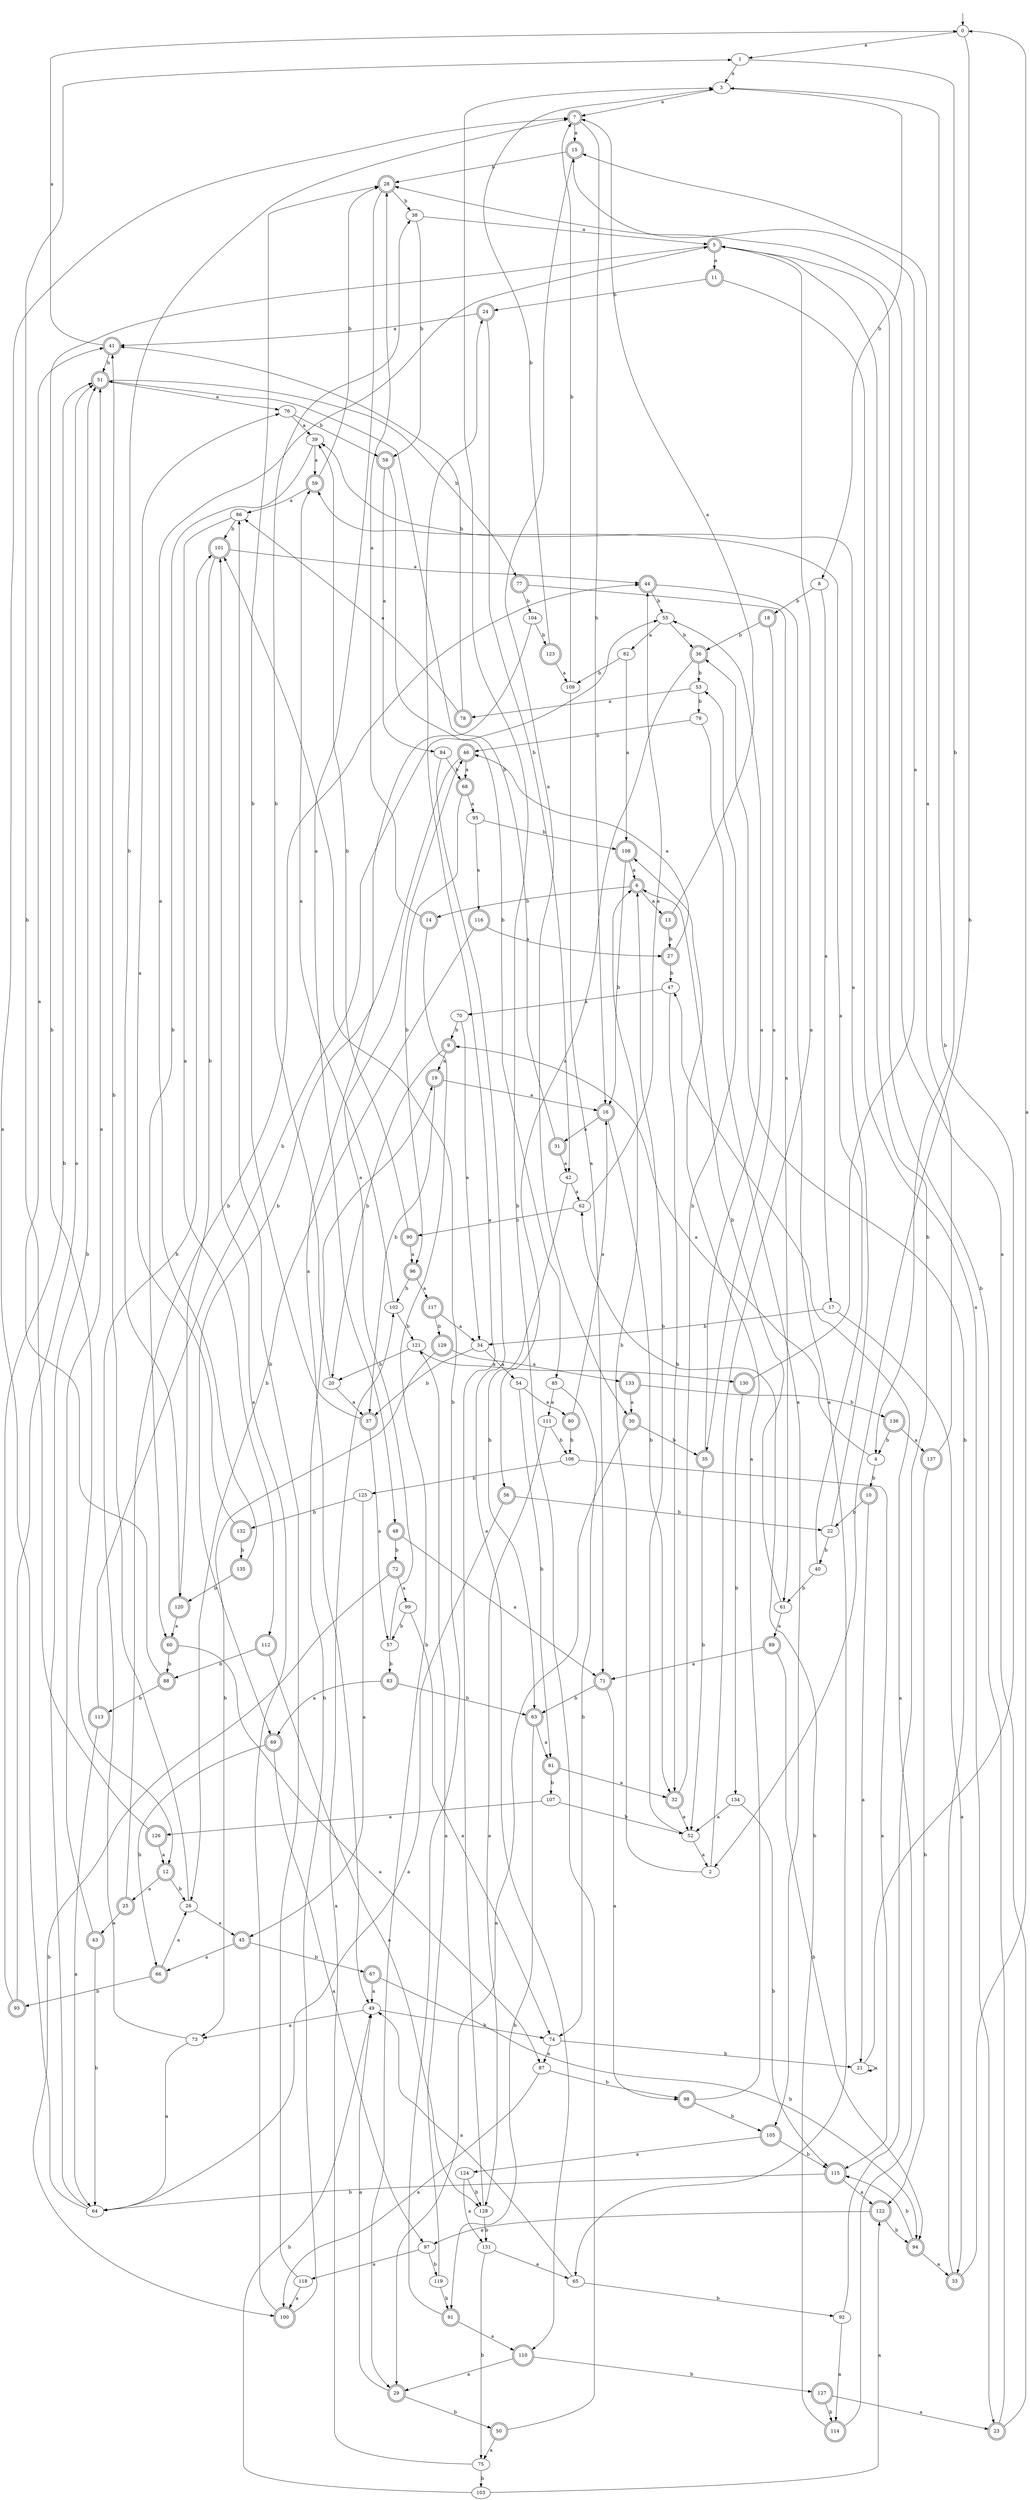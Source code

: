 digraph RandomDFA {
  __start0 [label="", shape=none];
  __start0 -> 0 [label=""];
  0 [shape=circle]
  0 -> 1 [label="a"]
  0 -> 2 [label="b"]
  1
  1 -> 3 [label="a"]
  1 -> 4 [label="b"]
  2
  2 -> 5 [label="a"]
  2 -> 6 [label="b"]
  3
  3 -> 7 [label="a"]
  3 -> 8 [label="b"]
  4
  4 -> 9 [label="a"]
  4 -> 10 [label="b"]
  5 [shape=doublecircle]
  5 -> 11 [label="a"]
  5 -> 12 [label="b"]
  6 [shape=doublecircle]
  6 -> 13 [label="a"]
  6 -> 14 [label="b"]
  7 [shape=doublecircle]
  7 -> 15 [label="a"]
  7 -> 16 [label="b"]
  8
  8 -> 17 [label="a"]
  8 -> 18 [label="b"]
  9 [shape=doublecircle]
  9 -> 19 [label="a"]
  9 -> 20 [label="b"]
  10 [shape=doublecircle]
  10 -> 21 [label="a"]
  10 -> 22 [label="b"]
  11 [shape=doublecircle]
  11 -> 23 [label="a"]
  11 -> 24 [label="b"]
  12 [shape=doublecircle]
  12 -> 25 [label="a"]
  12 -> 26 [label="b"]
  13 [shape=doublecircle]
  13 -> 7 [label="a"]
  13 -> 27 [label="b"]
  14 [shape=doublecircle]
  14 -> 28 [label="a"]
  14 -> 29 [label="b"]
  15 [shape=doublecircle]
  15 -> 30 [label="a"]
  15 -> 28 [label="b"]
  16 [shape=doublecircle]
  16 -> 31 [label="a"]
  16 -> 32 [label="b"]
  17
  17 -> 33 [label="a"]
  17 -> 34 [label="b"]
  18 [shape=doublecircle]
  18 -> 35 [label="a"]
  18 -> 36 [label="b"]
  19 [shape=doublecircle]
  19 -> 16 [label="a"]
  19 -> 37 [label="b"]
  20
  20 -> 37 [label="a"]
  20 -> 38 [label="b"]
  21
  21 -> 21 [label="a"]
  21 -> 3 [label="b"]
  22
  22 -> 39 [label="a"]
  22 -> 40 [label="b"]
  23 [shape=doublecircle]
  23 -> 28 [label="a"]
  23 -> 5 [label="b"]
  24 [shape=doublecircle]
  24 -> 41 [label="a"]
  24 -> 42 [label="b"]
  25 [shape=doublecircle]
  25 -> 43 [label="a"]
  25 -> 44 [label="b"]
  26
  26 -> 45 [label="a"]
  26 -> 41 [label="b"]
  27 [shape=doublecircle]
  27 -> 46 [label="a"]
  27 -> 47 [label="b"]
  28 [shape=doublecircle]
  28 -> 48 [label="a"]
  28 -> 38 [label="b"]
  29 [shape=doublecircle]
  29 -> 49 [label="a"]
  29 -> 50 [label="b"]
  30 [shape=doublecircle]
  30 -> 29 [label="a"]
  30 -> 35 [label="b"]
  31 [shape=doublecircle]
  31 -> 42 [label="a"]
  31 -> 51 [label="b"]
  32 [shape=doublecircle]
  32 -> 52 [label="a"]
  32 -> 53 [label="b"]
  33 [shape=doublecircle]
  33 -> 0 [label="a"]
  33 -> 36 [label="b"]
  34
  34 -> 54 [label="a"]
  34 -> 37 [label="b"]
  35 [shape=doublecircle]
  35 -> 55 [label="a"]
  35 -> 52 [label="b"]
  36 [shape=doublecircle]
  36 -> 56 [label="a"]
  36 -> 53 [label="b"]
  37 [shape=doublecircle]
  37 -> 57 [label="a"]
  37 -> 28 [label="b"]
  38
  38 -> 5 [label="a"]
  38 -> 58 [label="b"]
  39
  39 -> 59 [label="a"]
  39 -> 60 [label="b"]
  40
  40 -> 59 [label="a"]
  40 -> 61 [label="b"]
  41 [shape=doublecircle]
  41 -> 0 [label="a"]
  41 -> 51 [label="b"]
  42
  42 -> 62 [label="a"]
  42 -> 63 [label="b"]
  43 [shape=doublecircle]
  43 -> 51 [label="a"]
  43 -> 64 [label="b"]
  44 [shape=doublecircle]
  44 -> 65 [label="a"]
  44 -> 55 [label="b"]
  45 [shape=doublecircle]
  45 -> 66 [label="a"]
  45 -> 67 [label="b"]
  46 [shape=doublecircle]
  46 -> 68 [label="a"]
  46 -> 69 [label="b"]
  47
  47 -> 70 [label="a"]
  47 -> 32 [label="b"]
  48 [shape=doublecircle]
  48 -> 71 [label="a"]
  48 -> 72 [label="b"]
  49
  49 -> 73 [label="a"]
  49 -> 74 [label="b"]
  50 [shape=doublecircle]
  50 -> 75 [label="a"]
  50 -> 3 [label="b"]
  51 [shape=doublecircle]
  51 -> 76 [label="a"]
  51 -> 77 [label="b"]
  52
  52 -> 2 [label="a"]
  52 -> 6 [label="b"]
  53
  53 -> 78 [label="a"]
  53 -> 79 [label="b"]
  54
  54 -> 80 [label="a"]
  54 -> 81 [label="b"]
  55
  55 -> 82 [label="a"]
  55 -> 36 [label="b"]
  56 [shape=doublecircle]
  56 -> 64 [label="a"]
  56 -> 22 [label="b"]
  57
  57 -> 46 [label="a"]
  57 -> 83 [label="b"]
  58 [shape=doublecircle]
  58 -> 84 [label="a"]
  58 -> 85 [label="b"]
  59 [shape=doublecircle]
  59 -> 86 [label="a"]
  59 -> 28 [label="b"]
  60 [shape=doublecircle]
  60 -> 87 [label="a"]
  60 -> 88 [label="b"]
  61
  61 -> 89 [label="a"]
  61 -> 6 [label="b"]
  62
  62 -> 44 [label="a"]
  62 -> 90 [label="b"]
  63 [shape=doublecircle]
  63 -> 81 [label="a"]
  63 -> 91 [label="b"]
  64
  64 -> 7 [label="a"]
  64 -> 51 [label="b"]
  65
  65 -> 49 [label="a"]
  65 -> 92 [label="b"]
  66 [shape=doublecircle]
  66 -> 26 [label="a"]
  66 -> 93 [label="b"]
  67 [shape=doublecircle]
  67 -> 49 [label="a"]
  67 -> 94 [label="b"]
  68 [shape=doublecircle]
  68 -> 95 [label="a"]
  68 -> 96 [label="b"]
  69 [shape=doublecircle]
  69 -> 97 [label="a"]
  69 -> 66 [label="b"]
  70
  70 -> 34 [label="a"]
  70 -> 9 [label="b"]
  71 [shape=doublecircle]
  71 -> 98 [label="a"]
  71 -> 63 [label="b"]
  72 [shape=doublecircle]
  72 -> 99 [label="a"]
  72 -> 100 [label="b"]
  73
  73 -> 64 [label="a"]
  73 -> 101 [label="b"]
  74
  74 -> 87 [label="a"]
  74 -> 21 [label="b"]
  75
  75 -> 102 [label="a"]
  75 -> 103 [label="b"]
  76
  76 -> 39 [label="a"]
  76 -> 58 [label="b"]
  77 [shape=doublecircle]
  77 -> 61 [label="a"]
  77 -> 104 [label="b"]
  78 [shape=doublecircle]
  78 -> 86 [label="a"]
  78 -> 41 [label="b"]
  79
  79 -> 105 [label="a"]
  79 -> 46 [label="b"]
  80 [shape=doublecircle]
  80 -> 16 [label="a"]
  80 -> 106 [label="b"]
  81 [shape=doublecircle]
  81 -> 32 [label="a"]
  81 -> 107 [label="b"]
  82
  82 -> 108 [label="a"]
  82 -> 109 [label="b"]
  83 [shape=doublecircle]
  83 -> 69 [label="a"]
  83 -> 63 [label="b"]
  84
  84 -> 110 [label="a"]
  84 -> 68 [label="b"]
  85
  85 -> 111 [label="a"]
  85 -> 74 [label="b"]
  86
  86 -> 112 [label="a"]
  86 -> 101 [label="b"]
  87
  87 -> 100 [label="a"]
  87 -> 98 [label="b"]
  88 [shape=doublecircle]
  88 -> 41 [label="a"]
  88 -> 113 [label="b"]
  89 [shape=doublecircle]
  89 -> 71 [label="a"]
  89 -> 94 [label="b"]
  90 [shape=doublecircle]
  90 -> 96 [label="a"]
  90 -> 39 [label="b"]
  91 [shape=doublecircle]
  91 -> 110 [label="a"]
  91 -> 101 [label="b"]
  92
  92 -> 114 [label="a"]
  92 -> 5 [label="b"]
  93 [shape=doublecircle]
  93 -> 51 [label="a"]
  93 -> 51 [label="b"]
  94 [shape=doublecircle]
  94 -> 33 [label="a"]
  94 -> 115 [label="b"]
  95
  95 -> 116 [label="a"]
  95 -> 108 [label="b"]
  96 [shape=doublecircle]
  96 -> 117 [label="a"]
  96 -> 102 [label="b"]
  97
  97 -> 118 [label="a"]
  97 -> 119 [label="b"]
  98 [shape=doublecircle]
  98 -> 108 [label="a"]
  98 -> 105 [label="b"]
  99
  99 -> 74 [label="a"]
  99 -> 57 [label="b"]
  100 [shape=doublecircle]
  100 -> 101 [label="a"]
  100 -> 19 [label="b"]
  101 [shape=doublecircle]
  101 -> 44 [label="a"]
  101 -> 120 [label="b"]
  102
  102 -> 59 [label="a"]
  102 -> 121 [label="b"]
  103
  103 -> 122 [label="a"]
  103 -> 49 [label="b"]
  104
  104 -> 49 [label="a"]
  104 -> 123 [label="b"]
  105 [shape=doublecircle]
  105 -> 124 [label="a"]
  105 -> 115 [label="b"]
  106
  106 -> 115 [label="a"]
  106 -> 125 [label="b"]
  107
  107 -> 126 [label="a"]
  107 -> 52 [label="b"]
  108 [shape=doublecircle]
  108 -> 6 [label="a"]
  108 -> 16 [label="b"]
  109
  109 -> 71 [label="a"]
  109 -> 7 [label="b"]
  110 [shape=doublecircle]
  110 -> 29 [label="a"]
  110 -> 127 [label="b"]
  111
  111 -> 128 [label="a"]
  111 -> 106 [label="b"]
  112 [shape=doublecircle]
  112 -> 128 [label="a"]
  112 -> 88 [label="b"]
  113 [shape=doublecircle]
  113 -> 64 [label="a"]
  113 -> 55 [label="b"]
  114 [shape=doublecircle]
  114 -> 47 [label="a"]
  114 -> 62 [label="b"]
  115 [shape=doublecircle]
  115 -> 122 [label="a"]
  115 -> 64 [label="b"]
  116 [shape=doublecircle]
  116 -> 27 [label="a"]
  116 -> 26 [label="b"]
  117 [shape=doublecircle]
  117 -> 34 [label="a"]
  117 -> 129 [label="b"]
  118
  118 -> 100 [label="a"]
  118 -> 86 [label="b"]
  119
  119 -> 121 [label="a"]
  119 -> 91 [label="b"]
  120 [shape=doublecircle]
  120 -> 60 [label="a"]
  120 -> 7 [label="b"]
  121
  121 -> 130 [label="a"]
  121 -> 20 [label="b"]
  122 [shape=doublecircle]
  122 -> 97 [label="a"]
  122 -> 94 [label="b"]
  123 [shape=doublecircle]
  123 -> 109 [label="a"]
  123 -> 3 [label="b"]
  124
  124 -> 131 [label="a"]
  124 -> 128 [label="b"]
  125
  125 -> 45 [label="a"]
  125 -> 132 [label="b"]
  126 [shape=doublecircle]
  126 -> 12 [label="a"]
  126 -> 1 [label="b"]
  127 [shape=doublecircle]
  127 -> 23 [label="a"]
  127 -> 114 [label="b"]
  128
  128 -> 24 [label="a"]
  128 -> 131 [label="b"]
  129 [shape=doublecircle]
  129 -> 133 [label="a"]
  129 -> 73 [label="b"]
  130 [shape=doublecircle]
  130 -> 15 [label="a"]
  130 -> 134 [label="b"]
  131
  131 -> 65 [label="a"]
  131 -> 75 [label="b"]
  132 [shape=doublecircle]
  132 -> 76 [label="a"]
  132 -> 135 [label="b"]
  133 [shape=doublecircle]
  133 -> 30 [label="a"]
  133 -> 136 [label="b"]
  134
  134 -> 52 [label="a"]
  134 -> 115 [label="b"]
  135 [shape=doublecircle]
  135 -> 5 [label="a"]
  135 -> 120 [label="b"]
  136 [shape=doublecircle]
  136 -> 137 [label="a"]
  136 -> 4 [label="b"]
  137 [shape=doublecircle]
  137 -> 15 [label="a"]
  137 -> 122 [label="b"]
}

